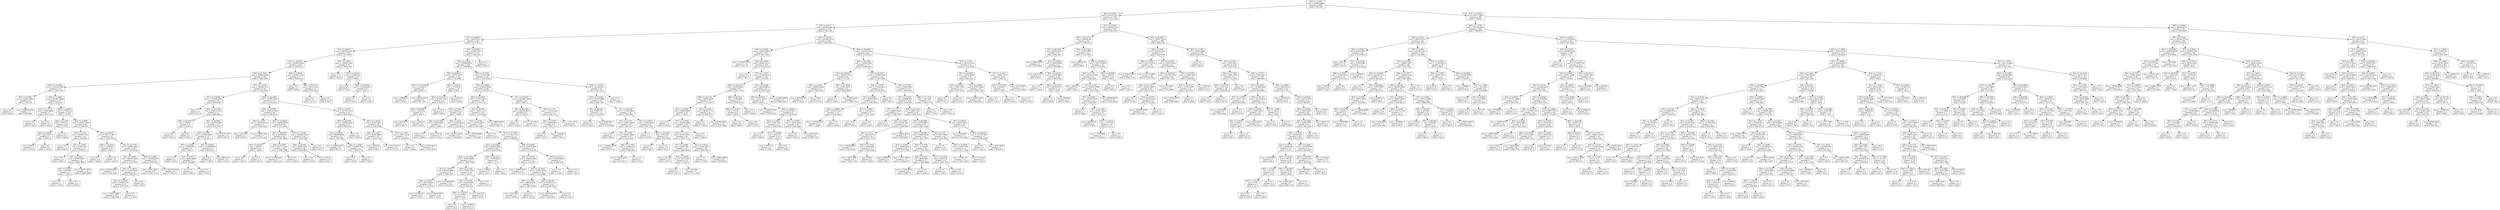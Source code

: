 digraph Tree {
node [shape=box] ;
0 [label="X[2] <= 2.5203\nmse = 332632.8869\nsamples = 2000\nvalue = 997.064"] ;
1 [label="X[0] <= 0.6457\nmse = 257470.4877\nsamples = 1195\nvalue = 1191.2226"] ;
0 -> 1 [labeldistance=2.5, labelangle=45, headlabel="True"] ;
2 [label="X[3] <= 0.412\nmse = 208884.893\nsamples = 912\nvalue = 1301.409"] ;
1 -> 2 ;
3 [label="X[1] <= 0.8859\nmse = 200578.321\nsamples = 547\nvalue = 1173.8117"] ;
2 -> 3 ;
4 [label="X[1] <= 0.8812\nmse = 199584.1205\nsamples = 302\nvalue = 1270.9272"] ;
3 -> 4 ;
5 [label="X[4] <= 38.0557\nmse = 190063.5528\nsamples = 279\nvalue = 1235.6272"] ;
4 -> 5 ;
6 [label="X[5] <= 41.7533\nmse = 189043.9846\nsamples = 262\nvalue = 1262.3092"] ;
5 -> 6 ;
7 [label="X[8] <= 27.6644\nmse = 214339.8306\nsamples = 115\nvalue = 1385.1739"] ;
6 -> 7 ;
8 [label="X[3] <= 0.2892\nmse = 124901.9844\nsamples = 8\nvalue = 782.375"] ;
7 -> 8 ;
9 [label="mse = 0.0\nsamples = 5\nvalue = 682.0"] ;
8 -> 9 ;
10 [label="mse = 288293.5556\nsamples = 3\nvalue = 949.6667"] ;
8 -> 10 ;
11 [label="X[6] <= 2.1665\nmse = 191827.9596\nsamples = 107\nvalue = 1430.243"] ;
7 -> 11 ;
12 [label="X[7] <= 1.4314\nmse = 10392.4898\nsamples = 7\nvalue = 853.7143"] ;
11 -> 12 ;
13 [label="mse = 0.0\nsamples = 3\nvalue = 736.0"] ;
12 -> 13 ;
14 [label="mse = 0.0\nsamples = 4\nvalue = 942.0"] ;
12 -> 14 ;
15 [label="X[6] <= 2.8109\nmse = 179632.78\nsamples = 100\nvalue = 1470.6"] ;
11 -> 15 ;
16 [label="X[2] <= 2.1297\nmse = 19523.11\nsamples = 20\nvalue = 1774.3"] ;
15 -> 16 ;
17 [label="X[0] <= 0.5986\nmse = 2019.4375\nsamples = 8\nvalue = 1606.75"] ;
16 -> 17 ;
18 [label="mse = 2401.0\nsamples = 2\nvalue = 1672.0"] ;
17 -> 18 ;
19 [label="mse = 0.0\nsamples = 6\nvalue = 1585.0"] ;
17 -> 19 ;
20 [label="mse = 0.0\nsamples = 12\nvalue = 1886.0"] ;
16 -> 20 ;
21 [label="X[2] <= 2.0964\nmse = 190837.1694\nsamples = 80\nvalue = 1394.675"] ;
15 -> 21 ;
22 [label="X[3] <= 0.255\nmse = 92084.7744\nsamples = 25\nvalue = 1635.84"] ;
21 -> 22 ;
23 [label="mse = 0.0\nsamples = 2\nvalue = 823.0"] ;
22 -> 23 ;
24 [label="X[2] <= 2.0447\nmse = 37643.293\nsamples = 23\nvalue = 1706.5217"] ;
22 -> 24 ;
25 [label="mse = 0.0\nsamples = 4\nvalue = 1881.0"] ;
24 -> 25 ;
26 [label="X[1] <= 0.8411\nmse = 37809.9557\nsamples = 19\nvalue = 1669.7895"] ;
24 -> 26 ;
27 [label="X[3] <= 0.2916\nmse = 2304.96\nsamples = 5\nvalue = 1796.8"] ;
26 -> 27 ;
28 [label="mse = 0.0\nsamples = 2\nvalue = 1738.0"] ;
27 -> 28 ;
29 [label="mse = 0.0\nsamples = 3\nvalue = 1836.0"] ;
27 -> 29 ;
30 [label="mse = 42671.3878\nsamples = 14\nvalue = 1624.4286"] ;
26 -> 30 ;
31 [label="X[4] <= 6.0625\nmse = 197271.3607\nsamples = 55\nvalue = 1285.0545"] ;
21 -> 31 ;
32 [label="X[8] <= 39.3513\nmse = 130680.0\nsamples = 11\nvalue = 1546.0"] ;
31 -> 32 ;
33 [label="mse = 0.0\nsamples = 5\nvalue = 1942.0"] ;
32 -> 33 ;
34 [label="mse = 0.0\nsamples = 6\nvalue = 1216.0"] ;
32 -> 34 ;
35 [label="X[4] <= 24.7579\nmse = 192640.2851\nsamples = 44\nvalue = 1219.8182"] ;
31 -> 35 ;
36 [label="X[3] <= 0.2492\nmse = 208181.4456\nsamples = 30\nvalue = 1134.4333"] ;
35 -> 36 ;
37 [label="mse = 307250.8163\nsamples = 7\nvalue = 1259.4286"] ;
36 -> 37 ;
38 [label="X[4] <= 17.6815\nmse = 171827.6295\nsamples = 23\nvalue = 1096.3913"] ;
36 -> 38 ;
39 [label="X[4] <= 12.3185\nmse = 114348.1542\nsamples = 21\nvalue = 1176.5238"] ;
38 -> 39 ;
40 [label="mse = 132411.4691\nsamples = 18\nvalue = 1188.4444"] ;
39 -> 40 ;
41 [label="mse = 0.0\nsamples = 3\nvalue = 1105.0"] ;
39 -> 41 ;
42 [label="mse = 0.0\nsamples = 2\nvalue = 255.0"] ;
38 -> 42 ;
43 [label="X[3] <= 0.2892\nmse = 110238.0255\nsamples = 14\nvalue = 1402.7857"] ;
35 -> 43 ;
44 [label="mse = 4702.2222\nsamples = 6\nvalue = 1367.3333"] ;
43 -> 44 ;
45 [label="mse = 187740.2344\nsamples = 8\nvalue = 1429.375"] ;
43 -> 45 ;
46 [label="X[7] <= 1.4276\nmse = 148206.3175\nsamples = 147\nvalue = 1166.1905"] ;
6 -> 46 ;
47 [label="X[7] <= 0.0004\nmse = 131329.2638\nsamples = 34\nvalue = 943.9706"] ;
46 -> 47 ;
48 [label="mse = 0.0\nsamples = 3\nvalue = 1511.0"] ;
47 -> 48 ;
49 [label="X[5] <= 43.1593\nmse = 109912.3455\nsamples = 31\nvalue = 889.0968"] ;
47 -> 49 ;
50 [label="X[5] <= 42.6851\nmse = 2500.0\nsamples = 4\nvalue = 1391.0"] ;
49 -> 50 ;
51 [label="mse = 0.0\nsamples = 2\nvalue = 1441.0"] ;
50 -> 51 ;
52 [label="mse = 0.0\nsamples = 2\nvalue = 1341.0"] ;
50 -> 52 ;
53 [label="X[4] <= 35.5901\nmse = 82976.9328\nsamples = 27\nvalue = 814.7407"] ;
49 -> 53 ;
54 [label="X[3] <= 0.3504\nmse = 115335.5289\nsamples = 15\nvalue = 701.9333"] ;
53 -> 54 ;
55 [label="X[7] <= 0.5498\nmse = 77968.6875\nsamples = 8\nvalue = 598.75"] ;
54 -> 55 ;
56 [label="mse = 0.0\nsamples = 2\nvalue = 155.0"] ;
55 -> 56 ;
57 [label="X[3] <= 0.2611\nmse = 16440.8889\nsamples = 6\nvalue = 746.6667"] ;
55 -> 57 ;
58 [label="mse = 0.0\nsamples = 2\nvalue = 928.0"] ;
57 -> 58 ;
59 [label="mse = 0.0\nsamples = 4\nvalue = 656.0"] ;
57 -> 59 ;
60 [label="X[7] <= 0.0064\nmse = 131966.6939\nsamples = 7\nvalue = 819.8571"] ;
54 -> 60 ;
61 [label="mse = 0.0\nsamples = 3\nvalue = 1149.0"] ;
60 -> 61 ;
62 [label="mse = 88752.0\nsamples = 4\nvalue = 573.0"] ;
60 -> 62 ;
63 [label="mse = 6738.1875\nsamples = 12\nvalue = 955.75"] ;
53 -> 63 ;
64 [label="X[8] <= 33.1465\nmse = 133955.5547\nsamples = 113\nvalue = 1233.0531"] ;
46 -> 64 ;
65 [label="X[8] <= 23.0587\nmse = 129814.7284\nsamples = 68\nvalue = 1326.3529"] ;
64 -> 65 ;
66 [label="X[6] <= 2.566\nmse = 164992.9136\nsamples = 9\nvalue = 1029.4444"] ;
65 -> 66 ;
67 [label="mse = 23716.0\nsamples = 2\nvalue = 607.0"] ;
66 -> 67 ;
68 [label="mse = 139801.2653\nsamples = 7\nvalue = 1150.1429"] ;
66 -> 68 ;
69 [label="X[4] <= 10.8005\nmse = 108949.9581\nsamples = 59\nvalue = 1371.6441"] ;
65 -> 69 ;
70 [label="X[5] <= 46.5265\nmse = 82786.641\nsamples = 31\nvalue = 1491.0645"] ;
69 -> 70 ;
71 [label="X[0] <= 0.5254\nmse = 2883.0\nsamples = 12\nvalue = 1666.0"] ;
70 -> 71 ;
72 [label="mse = 0.0\nsamples = 3\nvalue = 1759.0"] ;
71 -> 72 ;
73 [label="mse = 0.0\nsamples = 9\nvalue = 1635.0"] ;
71 -> 73 ;
74 [label="X[0] <= 0.5287\nmse = 101717.1911\nsamples = 19\nvalue = 1380.5789"] ;
70 -> 74 ;
75 [label="mse = 113683.654\nsamples = 17\nvalue = 1380.4118"] ;
74 -> 75 ;
76 [label="mse = 0.0\nsamples = 2\nvalue = 1382.0"] ;
74 -> 76 ;
77 [label="X[7] <= 1.6109\nmse = 104646.3163\nsamples = 28\nvalue = 1239.4286"] ;
69 -> 77 ;
78 [label="X[4] <= 29.984\nmse = 4692.1405\nsamples = 22\nvalue = 1405.3636"] ;
77 -> 78 ;
79 [label="mse = 0.0\nsamples = 2\nvalue = 1242.0"] ;
78 -> 79 ;
80 [label="mse = 2225.71\nsamples = 20\nvalue = 1421.7"] ;
78 -> 80 ;
81 [label="mse = 0.0\nsamples = 6\nvalue = 631.0"] ;
77 -> 81 ;
82 [label="X[3] <= 0.2471\nmse = 107181.6178\nsamples = 45\nvalue = 1092.0667"] ;
64 -> 82 ;
83 [label="X[5] <= 46.5265\nmse = 144965.2042\nsamples = 17\nvalue = 942.8235"] ;
82 -> 83 ;
84 [label="X[1] <= 0.8437\nmse = 86069.8698\nsamples = 13\nvalue = 786.7692"] ;
83 -> 84 ;
85 [label="mse = 194692.6875\nsamples = 4\nvalue = 993.75"] ;
84 -> 85 ;
86 [label="X[4] <= 4.0528\nmse = 10290.1728\nsamples = 9\nvalue = 694.7778"] ;
84 -> 86 ;
87 [label="mse = 0.0\nsamples = 2\nvalue = 505.0"] ;
86 -> 87 ;
88 [label="mse = 0.0\nsamples = 7\nvalue = 749.0"] ;
86 -> 88 ;
89 [label="mse = 0.0\nsamples = 4\nvalue = 1450.0"] ;
83 -> 89 ;
90 [label="X[7] <= 1.5524\nmse = 62507.861\nsamples = 28\nvalue = 1182.6786"] ;
82 -> 90 ;
91 [label="X[0] <= 0.5163\nmse = 42192.8994\nsamples = 13\nvalue = 1012.1538"] ;
90 -> 91 ;
92 [label="mse = 5655.04\nsamples = 5\nvalue = 846.4"] ;
91 -> 92 ;
93 [label="mse = 37125.4375\nsamples = 8\nvalue = 1115.75"] ;
91 -> 93 ;
94 [label="X[2] <= 2.1621\nmse = 33071.3156\nsamples = 15\nvalue = 1330.4667"] ;
90 -> 94 ;
95 [label="mse = 0.0\nsamples = 6\nvalue = 1488.0"] ;
94 -> 95 ;
96 [label="mse = 27544.6914\nsamples = 9\nvalue = 1225.4444"] ;
94 -> 96 ;
97 [label="X[2] <= 2.0538\nmse = 25706.7128\nsamples = 17\nvalue = 824.4118"] ;
5 -> 97 ;
98 [label="mse = 0.0\nsamples = 2\nvalue = 465.0"] ;
97 -> 98 ;
99 [label="X[8] <= 26.9174\nmse = 9614.2222\nsamples = 15\nvalue = 872.3333"] ;
97 -> 99 ;
100 [label="mse = 0.0\nsamples = 5\nvalue = 1011.0"] ;
99 -> 100 ;
101 [label="mse = 0.0\nsamples = 10\nvalue = 803.0"] ;
99 -> 101 ;
102 [label="X[7] <= 0.7083\nmse = 116599.1569\nsamples = 23\nvalue = 1699.1304"] ;
4 -> 102 ;
103 [label="mse = 0.0\nsamples = 13\nvalue = 1922.0"] ;
102 -> 103 ;
104 [label="X[4] <= 16.218\nmse = 119662.24\nsamples = 10\nvalue = 1409.4"] ;
102 -> 104 ;
105 [label="mse = 0.0\nsamples = 2\nvalue = 1756.0"] ;
104 -> 105 ;
106 [label="X[4] <= 25.8939\nmse = 112036.6875\nsamples = 8\nvalue = 1322.75"] ;
104 -> 106 ;
107 [label="mse = 0.0\nsamples = 2\nvalue = 743.0"] ;
106 -> 107 ;
108 [label="mse = 0.0\nsamples = 6\nvalue = 1516.0"] ;
106 -> 108 ;
109 [label="X[0] <= 0.6206\nmse = 175847.7651\nsamples = 245\nvalue = 1054.102"] ;
3 -> 109 ;
110 [label="X[0] <= 0.5222\nmse = 160666.6931\nsamples = 238\nvalue = 1029.9874"] ;
109 -> 110 ;
111 [label="X[8] <= 20.8657\nmse = 105730.2377\nsamples = 18\nvalue = 744.3889"] ;
110 -> 111 ;
112 [label="X[5] <= 47.2149\nmse = 118254.5\nsamples = 8\nvalue = 945.5"] ;
111 -> 112 ;
113 [label="mse = 129600.0\nsamples = 5\nvalue = 1044.0"] ;
112 -> 113 ;
114 [label="mse = 56224.2222\nsamples = 3\nvalue = 781.3333"] ;
112 -> 114 ;
115 [label="X[0] <= 0.5033\nmse = 37469.05\nsamples = 10\nvalue = 583.5"] ;
111 -> 115 ;
116 [label="X[4] <= 21.3714\nmse = 35584.7344\nsamples = 8\nvalue = 629.375"] ;
115 -> 116 ;
117 [label="X[5] <= 45.8501\nmse = 12436.25\nsamples = 6\nvalue = 536.5"] ;
116 -> 117 ;
118 [label="mse = 841.6875\nsamples = 4\nvalue = 592.75"] ;
117 -> 118 ;
119 [label="mse = 16641.0\nsamples = 2\nvalue = 424.0"] ;
117 -> 119 ;
120 [label="mse = 1521.0\nsamples = 2\nvalue = 908.0"] ;
116 -> 120 ;
121 [label="mse = 2916.0\nsamples = 2\nvalue = 400.0"] ;
115 -> 121 ;
122 [label="X[5] <= 47.5491\nmse = 157941.847\nsamples = 220\nvalue = 1053.3545"] ;
110 -> 122 ;
123 [label="X[0] <= 0.5698\nmse = 159255.6948\nsamples = 164\nvalue = 1106.7073"] ;
122 -> 123 ;
124 [label="X[5] <= 42.4036\nmse = 133121.2673\nsamples = 139\nvalue = 1154.1151"] ;
123 -> 124 ;
125 [label="X[3] <= 0.2947\nmse = 89824.15\nsamples = 20\nvalue = 1389.5"] ;
124 -> 125 ;
126 [label="X[4] <= 20.3384\nmse = 16618.8571\nsamples = 7\nvalue = 1696.0"] ;
125 -> 126 ;
127 [label="mse = 0.0\nsamples = 2\nvalue = 1898.0"] ;
126 -> 127 ;
128 [label="mse = 416.16\nsamples = 5\nvalue = 1615.2"] ;
126 -> 128 ;
129 [label="X[8] <= 26.24\nmse = 51420.4024\nsamples = 13\nvalue = 1224.4615"] ;
125 -> 129 ;
130 [label="mse = 64222.2222\nsamples = 6\nvalue = 1308.6667"] ;
129 -> 130 ;
131 [label="mse = 29160.4898\nsamples = 7\nvalue = 1152.2857"] ;
129 -> 131 ;
132 [label="X[4] <= 44.883\nmse = 129521.121\nsamples = 119\nvalue = 1114.5546"] ;
124 -> 132 ;
133 [label="X[3] <= 0.2166\nmse = 122351.0034\nsamples = 115\nvalue = 1097.6087"] ;
132 -> 133 ;
134 [label="mse = 0.0\nsamples = 2\nvalue = 1707.0"] ;
133 -> 134 ;
135 [label="X[4] <= 37.2878\nmse = 117827.4731\nsamples = 113\nvalue = 1086.823"] ;
133 -> 135 ;
136 [label="X[4] <= 25.0206\nmse = 94824.3085\nsamples = 66\nvalue = 1024.5455"] ;
135 -> 136 ;
137 [label="X[5] <= 45.7038\nmse = 83308.6998\nsamples = 61\nvalue = 1049.7049"] ;
136 -> 137 ;
138 [label="X[7] <= 1.6109\nmse = 80740.9008\nsamples = 42\nvalue = 1096.1667"] ;
137 -> 138 ;
139 [label="X[6] <= 2.5703\nmse = 59150.4949\nsamples = 28\nvalue = 1117.0714"] ;
138 -> 139 ;
140 [label="mse = 67340.25\nsamples = 6\nvalue = 1159.5"] ;
139 -> 140 ;
141 [label="mse = 56292.0682\nsamples = 22\nvalue = 1105.5"] ;
139 -> 141 ;
142 [label="mse = 121299.6582\nsamples = 14\nvalue = 1054.3571"] ;
138 -> 142 ;
143 [label="X[4] <= 23.262\nmse = 73664.7368\nsamples = 19\nvalue = 947.0"] ;
137 -> 143 ;
144 [label="X[3] <= 0.2968\nmse = 63229.6094\nsamples = 16\nvalue = 885.125"] ;
143 -> 144 ;
145 [label="X[4] <= 13.8524\nmse = 47204.0\nsamples = 6\nvalue = 743.0"] ;
144 -> 145 ;
146 [label="mse = 0.0\nsamples = 3\nvalue = 663.0"] ;
145 -> 146 ;
147 [label="mse = 81608.0\nsamples = 3\nvalue = 823.0"] ;
145 -> 147 ;
148 [label="mse = 53453.44\nsamples = 10\nvalue = 970.4"] ;
144 -> 148 ;
149 [label="mse = 0.0\nsamples = 3\nvalue = 1277.0"] ;
143 -> 149 ;
150 [label="X[5] <= 45.4417\nmse = 133376.64\nsamples = 5\nvalue = 717.6"] ;
136 -> 150 ;
151 [label="mse = 71289.0\nsamples = 2\nvalue = 321.0"] ;
150 -> 151 ;
152 [label="mse = 0.0\nsamples = 3\nvalue = 982.0"] ;
150 -> 152 ;
153 [label="X[6] <= 2.8801\nmse = 137035.2639\nsamples = 47\nvalue = 1174.2766"] ;
135 -> 153 ;
154 [label="X[3] <= 0.3202\nmse = 138284.3994\nsamples = 40\nvalue = 1222.475"] ;
153 -> 154 ;
155 [label="mse = 44469.1875\nsamples = 4\nvalue = 1313.25"] ;
154 -> 155 ;
156 [label="X[5] <= 45.4023\nmse = 147691.0154\nsamples = 36\nvalue = 1212.3889"] ;
154 -> 156 ;
157 [label="X[6] <= 2.5166\nmse = 24824.5306\nsamples = 7\nvalue = 1267.4286"] ;
156 -> 157 ;
158 [label="mse = 33033.84\nsamples = 5\nvalue = 1289.6"] ;
157 -> 158 ;
159 [label="mse = 0.0\nsamples = 2\nvalue = 1212.0"] ;
157 -> 159 ;
160 [label="X[4] <= 40.257\nmse = 176440.7134\nsamples = 29\nvalue = 1199.1034"] ;
156 -> 160 ;
161 [label="mse = 222456.4726\nsamples = 23\nvalue = 1200.6957"] ;
160 -> 161 ;
162 [label="mse = 0.0\nsamples = 6\nvalue = 1193.0"] ;
160 -> 162 ;
163 [label="X[3] <= 0.3272\nmse = 40766.6939\nsamples = 7\nvalue = 898.8571"] ;
153 -> 163 ;
164 [label="mse = 0.0\nsamples = 3\nvalue = 1132.0"] ;
163 -> 164 ;
165 [label="mse = 0.0\nsamples = 4\nvalue = 724.0"] ;
163 -> 165 ;
166 [label="mse = 90046.6875\nsamples = 4\nvalue = 1601.75"] ;
132 -> 166 ;
167 [label="X[1] <= 0.9349\nmse = 222588.7456\nsamples = 25\nvalue = 843.12"] ;
123 -> 167 ;
168 [label="X[5] <= 46.6794\nmse = 106552.6875\nsamples = 8\nvalue = 1329.75"] ;
167 -> 168 ;
169 [label="mse = 0.0\nsamples = 5\nvalue = 1443.0"] ;
168 -> 169 ;
170 [label="mse = 227138.0\nsamples = 3\nvalue = 1141.0"] ;
168 -> 170 ;
171 [label="X[7] <= 1.257\nmse = 113312.4567\nsamples = 17\nvalue = 614.1176"] ;
167 -> 171 ;
172 [label="X[0] <= 0.5977\nmse = 94840.9877\nsamples = 9\nvalue = 393.1111"] ;
171 -> 172 ;
173 [label="mse = 0.0\nsamples = 4\nvalue = 457.0"] ;
172 -> 173 ;
174 [label="mse = 164836.0\nsamples = 5\nvalue = 342.0"] ;
172 -> 174 ;
175 [label="mse = 17325.4375\nsamples = 8\nvalue = 862.75"] ;
171 -> 175 ;
176 [label="X[6] <= 2.6753\nmse = 121344.6671\nsamples = 56\nvalue = 897.1071"] ;
122 -> 176 ;
177 [label="X[4] <= 13.8524\nmse = 107510.8904\nsamples = 51\nvalue = 849.1765"] ;
176 -> 177 ;
178 [label="X[5] <= 48.5417\nmse = 9087.787\nsamples = 13\nvalue = 1103.4615"] ;
177 -> 178 ;
179 [label="mse = 0.0\nsamples = 2\nvalue = 1023.0"] ;
178 -> 179 ;
180 [label="mse = 9348.9917\nsamples = 11\nvalue = 1118.0909"] ;
178 -> 180 ;
181 [label="X[1] <= 0.9538\nmse = 111493.4661\nsamples = 38\nvalue = 762.1842"] ;
177 -> 181 ;
182 [label="X[3] <= 0.2141\nmse = 120647.4669\nsamples = 23\nvalue = 655.5217"] ;
181 -> 182 ;
183 [label="mse = 0.0\nsamples = 2\nvalue = 985.0"] ;
182 -> 183 ;
184 [label="X[6] <= 2.1965\nmse = 120814.4082\nsamples = 21\nvalue = 624.1429"] ;
182 -> 184 ;
185 [label="mse = 294861.3878\nsamples = 7\nvalue = 679.5714"] ;
184 -> 185 ;
186 [label="X[8] <= 21.7927\nmse = 31486.6735\nsamples = 14\nvalue = 596.4286"] ;
184 -> 186 ;
187 [label="mse = 50626.4082\nsamples = 7\nvalue = 517.8571"] ;
186 -> 187 ;
188 [label="mse = 0.0\nsamples = 7\nvalue = 675.0"] ;
186 -> 188 ;
189 [label="X[1] <= 0.9872\nmse = 53264.4622\nsamples = 15\nvalue = 925.7333"] ;
181 -> 189 ;
190 [label="mse = 0.0\nsamples = 2\nvalue = 1514.0"] ;
189 -> 190 ;
191 [label="X[8] <= 24.7305\nmse = 28.6391\nsamples = 13\nvalue = 835.2308"] ;
189 -> 191 ;
192 [label="mse = 0.0\nsamples = 5\nvalue = 842.0"] ;
191 -> 192 ;
193 [label="mse = 0.0\nsamples = 8\nvalue = 831.0"] ;
191 -> 193 ;
194 [label="mse = 0.0\nsamples = 5\nvalue = 1386.0"] ;
176 -> 194 ;
195 [label="mse = 0.0\nsamples = 7\nvalue = 1874.0"] ;
109 -> 195 ;
196 [label="X[0] <= 0.5254\nmse = 160368.5454\nsamples = 365\nvalue = 1492.6301"] ;
2 -> 196 ;
197 [label="X[4] <= 4.0528\nmse = 104679.8844\nsamples = 134\nvalue = 1697.3507"] ;
196 -> 197 ;
198 [label="mse = 275665.1875\nsamples = 12\nvalue = 1237.75"] ;
197 -> 198 ;
199 [label="X[0] <= 0.5008\nmse = 65041.0172\nsamples = 122\nvalue = 1742.5574"] ;
197 -> 199 ;
200 [label="mse = 0.0\nsamples = 2\nvalue = 1017.0"] ;
199 -> 200 ;
201 [label="X[7] <= 1.5257\nmse = 57204.9108\nsamples = 120\nvalue = 1754.65"] ;
199 -> 201 ;
202 [label="X[8] <= 36.4709\nmse = 38129.9059\nsamples = 87\nvalue = 1801.7126"] ;
201 -> 202 ;
203 [label="X[8] <= 23.3101\nmse = 39809.3238\nsamples = 74\nvalue = 1775.2027"] ;
202 -> 203 ;
204 [label="X[1] <= 0.8381\nmse = 25896.4808\nsamples = 52\nvalue = 1832.5"] ;
203 -> 204 ;
205 [label="mse = 0.0\nsamples = 2\nvalue = 1433.0"] ;
204 -> 205 ;
206 [label="X[7] <= 0.9704\nmse = 20292.9696\nsamples = 50\nvalue = 1848.48"] ;
204 -> 206 ;
207 [label="X[2] <= 2.1133\nmse = 21300.3032\nsamples = 45\nvalue = 1837.3111"] ;
206 -> 207 ;
208 [label="X[7] <= 0.4969\nmse = 5480.7541\nsamples = 22\nvalue = 1805.8636"] ;
207 -> 208 ;
209 [label="mse = 1211.04\nsamples = 10\nvalue = 1877.4"] ;
208 -> 209 ;
210 [label="X[2] <= 2.0293\nmse = 1220.5208\nsamples = 12\nvalue = 1746.25"] ;
208 -> 210 ;
211 [label="mse = 0.0\nsamples = 5\nvalue = 1787.0"] ;
210 -> 211 ;
212 [label="mse = 58.9796\nsamples = 7\nvalue = 1717.1429"] ;
210 -> 212 ;
213 [label="X[1] <= 0.9216\nmse = 34581.2817\nsamples = 23\nvalue = 1867.3913"] ;
207 -> 213 ;
214 [label="mse = 0.0\nsamples = 2\nvalue = 1749.0"] ;
213 -> 214 ;
215 [label="mse = 36412.6984\nsamples = 21\nvalue = 1878.6667"] ;
213 -> 215 ;
216 [label="mse = 0.0\nsamples = 5\nvalue = 1949.0"] ;
206 -> 216 ;
217 [label="X[2] <= 2.054\nmse = 46593.1756\nsamples = 22\nvalue = 1639.7727"] ;
203 -> 217 ;
218 [label="mse = 0.0\nsamples = 9\nvalue = 1740.0"] ;
217 -> 218 ;
219 [label="mse = 67080.6982\nsamples = 13\nvalue = 1570.3846"] ;
217 -> 219 ;
220 [label="X[8] <= 40.2122\nmse = 1798.0828\nsamples = 13\nvalue = 1952.6154"] ;
202 -> 220 ;
221 [label="X[6] <= 2.8164\nmse = 110.25\nsamples = 8\nvalue = 1985.5"] ;
220 -> 221 ;
222 [label="mse = 0.0\nsamples = 4\nvalue = 1996.0"] ;
221 -> 222 ;
223 [label="mse = 0.0\nsamples = 4\nvalue = 1975.0"] ;
221 -> 223 ;
224 [label="mse = 0.0\nsamples = 5\nvalue = 1900.0"] ;
220 -> 224 ;
225 [label="X[1] <= 0.9328\nmse = 86259.8806\nsamples = 33\nvalue = 1630.5758"] ;
201 -> 225 ;
226 [label="X[5] <= 40.9819\nmse = 51321.3333\nsamples = 30\nvalue = 1684.0"] ;
225 -> 226 ;
227 [label="mse = 203947.5556\nsamples = 3\nvalue = 1356.3333"] ;
226 -> 227 ;
228 [label="X[6] <= 2.6048\nmse = 21107.8711\nsamples = 27\nvalue = 1720.4074"] ;
226 -> 228 ;
229 [label="X[2] <= 2.0022\nmse = 7002.7101\nsamples = 13\nvalue = 1834.5385"] ;
228 -> 229 ;
230 [label="mse = 0.0\nsamples = 3\nvalue = 1909.0"] ;
229 -> 230 ;
231 [label="X[1] <= 0.9268\nmse = 6941.16\nsamples = 10\nvalue = 1812.2"] ;
229 -> 231 ;
232 [label="mse = 5676.75\nsamples = 4\nvalue = 1728.5"] ;
231 -> 232 ;
233 [label="mse = 0.0\nsamples = 6\nvalue = 1868.0"] ;
231 -> 233 ;
234 [label="X[1] <= 0.8367\nmse = 10878.5306\nsamples = 14\nvalue = 1614.4286"] ;
228 -> 234 ;
235 [label="mse = 0.0\nsamples = 5\nvalue = 1522.0"] ;
234 -> 235 ;
236 [label="mse = 9539.284\nsamples = 9\nvalue = 1665.7778"] ;
234 -> 236 ;
237 [label="mse = 121688.8889\nsamples = 3\nvalue = 1096.3333"] ;
225 -> 237 ;
238 [label="X[4] <= 42.8882\nmse = 154258.1444\nsamples = 231\nvalue = 1373.8745"] ;
196 -> 238 ;
239 [label="X[5] <= 42.3966\nmse = 116495.5265\nsamples = 174\nvalue = 1449.3161"] ;
238 -> 239 ;
240 [label="X[1] <= 0.9328\nmse = 106222.7275\nsamples = 20\nvalue = 1771.85"] ;
239 -> 240 ;
241 [label="X[6] <= 2.4993\nmse = 166492.8889\nsamples = 9\nvalue = 1583.3333"] ;
240 -> 241 ;
242 [label="mse = 245619.36\nsamples = 5\nvalue = 1429.2"] ;
241 -> 242 ;
243 [label="mse = 768.0\nsamples = 4\nvalue = 1776.0"] ;
241 -> 243 ;
244 [label="X[5] <= 41.5563\nmse = 4043.5372\nsamples = 11\nvalue = 1926.0909"] ;
240 -> 244 ;
245 [label="mse = 0.0\nsamples = 4\nvalue = 1962.0"] ;
244 -> 245 ;
246 [label="mse = 5196.2449\nsamples = 7\nvalue = 1905.5714"] ;
244 -> 246 ;
247 [label="X[5] <= 42.5871\nmse = 102564.9462\nsamples = 154\nvalue = 1407.4286"] ;
239 -> 247 ;
248 [label="X[6] <= 2.8707\nmse = 170240.5871\nsamples = 27\nvalue = 1142.0741"] ;
247 -> 248 ;
249 [label="X[1] <= 0.8662\nmse = 89238.4979\nsamples = 22\nvalue = 1290.9545"] ;
248 -> 249 ;
250 [label="X[3] <= 0.4664\nmse = 97402.5325\nsamples = 13\nvalue = 1431.9231"] ;
249 -> 250 ;
251 [label="mse = 115056.5455\nsamples = 11\nvalue = 1429.0"] ;
250 -> 251 ;
252 [label="mse = 0.0\nsamples = 2\nvalue = 1448.0"] ;
250 -> 252 ;
253 [label="X[7] <= 1.9683\nmse = 7280.2222\nsamples = 9\nvalue = 1087.3333"] ;
249 -> 253 ;
254 [label="mse = 0.0\nsamples = 6\nvalue = 1027.0"] ;
253 -> 254 ;
255 [label="mse = 0.0\nsamples = 3\nvalue = 1208.0"] ;
253 -> 255 ;
256 [label="mse = 0.0\nsamples = 5\nvalue = 487.0"] ;
248 -> 256 ;
257 [label="X[7] <= 2.7301\nmse = 70024.9831\nsamples = 127\nvalue = 1463.8425"] ;
247 -> 257 ;
258 [label="X[1] <= 0.8224\nmse = 64680.876\nsamples = 118\nvalue = 1436.4661"] ;
257 -> 258 ;
259 [label="X[7] <= 1.474\nmse = 66863.4964\nsamples = 31\nvalue = 1540.7097"] ;
258 -> 259 ;
260 [label="mse = 0.0\nsamples = 4\nvalue = 1905.0"] ;
259 -> 260 ;
261 [label="X[2] <= 2.1297\nmse = 54196.192\nsamples = 27\nvalue = 1486.7407"] ;
259 -> 261 ;
262 [label="X[6] <= 2.817\nmse = 46233.6173\nsamples = 18\nvalue = 1421.7778"] ;
261 -> 262 ;
263 [label="mse = 93229.9592\nsamples = 7\nvalue = 1453.4286"] ;
262 -> 263 ;
264 [label="X[4] <= 37.7972\nmse = 15283.686\nsamples = 11\nvalue = 1401.6364"] ;
262 -> 264 ;
265 [label="mse = 18537.284\nsamples = 9\nvalue = 1403.7778"] ;
264 -> 265 ;
266 [label="mse = 529.0\nsamples = 2\nvalue = 1392.0"] ;
264 -> 266 ;
267 [label="mse = 44800.2222\nsamples = 9\nvalue = 1616.6667"] ;
261 -> 267 ;
268 [label="X[8] <= 23.3101\nmse = 58651.4137\nsamples = 87\nvalue = 1399.3218"] ;
258 -> 268 ;
269 [label="X[5] <= 46.2882\nmse = 47378.6933\nsamples = 67\nvalue = 1467.4328"] ;
268 -> 269 ;
270 [label="X[4] <= 29.984\nmse = 51669.9329\nsamples = 43\nvalue = 1421.7907"] ;
269 -> 270 ;
271 [label="X[7] <= 0.389\nmse = 70694.0332\nsamples = 19\nvalue = 1277.5789"] ;
270 -> 271 ;
272 [label="mse = 99856.0\nsamples = 2\nvalue = 665.0"] ;
271 -> 272 ;
273 [label="mse = 17921.9931\nsamples = 17\nvalue = 1349.6471"] ;
271 -> 273 ;
274 [label="X[0] <= 0.5754\nmse = 7110.6233\nsamples = 24\nvalue = 1535.9583"] ;
270 -> 274 ;
275 [label="X[0] <= 0.5531\nmse = 6996.8521\nsamples = 13\nvalue = 1485.3846"] ;
274 -> 275 ;
276 [label="mse = 11340.4375\nsamples = 8\nvalue = 1488.75"] ;
275 -> 276 ;
277 [label="mse = 0.0\nsamples = 5\nvalue = 1480.0"] ;
275 -> 277 ;
278 [label="X[7] <= 0.2953\nmse = 650.0165\nsamples = 11\nvalue = 1595.7273"] ;
274 -> 278 ;
279 [label="mse = 0.0\nsamples = 4\nvalue = 1562.0"] ;
278 -> 279 ;
280 [label="mse = 0.0\nsamples = 7\nvalue = 1615.0"] ;
278 -> 280 ;
281 [label="X[2] <= 2.03\nmse = 29270.5816\nsamples = 24\nvalue = 1549.2083"] ;
269 -> 281 ;
282 [label="mse = 0.0\nsamples = 11\nvalue = 1710.0"] ;
281 -> 282 ;
283 [label="X[4] <= 25.8959\nmse = 13650.7456\nsamples = 13\nvalue = 1413.1538"] ;
281 -> 283 ;
284 [label="mse = 11891.157\nsamples = 11\nvalue = 1431.5455"] ;
283 -> 284 ;
285 [label="mse = 11236.0\nsamples = 2\nvalue = 1312.0"] ;
283 -> 285 ;
286 [label="X[7] <= 0.8634\nmse = 28811.6275\nsamples = 20\nvalue = 1171.15"] ;
268 -> 286 ;
287 [label="mse = 926.8163\nsamples = 7\nvalue = 1310.4286"] ;
286 -> 287 ;
288 [label="X[1] <= 0.8242\nmse = 27756.7456\nsamples = 13\nvalue = 1096.1538"] ;
286 -> 288 ;
289 [label="mse = 0.0\nsamples = 6\nvalue = 1261.0"] ;
288 -> 289 ;
290 [label="mse = 8291.2653\nsamples = 7\nvalue = 954.8571"] ;
288 -> 290 ;
291 [label="X[8] <= 21.1572\nmse = 1431.284\nsamples = 9\nvalue = 1822.7778"] ;
257 -> 291 ;
292 [label="mse = 0.0\nsamples = 2\nvalue = 1752.0"] ;
291 -> 292 ;
293 [label="mse = 0.0\nsamples = 7\nvalue = 1843.0"] ;
291 -> 293 ;
294 [label="X[7] <= 1.5751\nmse = 199123.6122\nsamples = 57\nvalue = 1143.5789"] ;
238 -> 294 ;
295 [label="X[5] <= 42.6047\nmse = 74190.5595\nsamples = 37\nvalue = 884.6216"] ;
294 -> 295 ;
296 [label="X[0] <= 0.5547\nmse = 1985.7398\nsamples = 14\nvalue = 647.2143"] ;
295 -> 296 ;
297 [label="mse = 0.0\nsamples = 5\nvalue = 707.0"] ;
296 -> 297 ;
298 [label="mse = 0.0\nsamples = 9\nvalue = 614.0"] ;
296 -> 298 ;
299 [label="X[1] <= 0.8836\nmse = 62951.0699\nsamples = 23\nvalue = 1029.1304"] ;
295 -> 299 ;
300 [label="mse = 83443.1523\nsamples = 16\nvalue = 982.8125"] ;
299 -> 300 ;
301 [label="mse = 0.0\nsamples = 7\nvalue = 1135.0"] ;
299 -> 301 ;
302 [label="X[7] <= 2.1041\nmse = 76681.7275\nsamples = 20\nvalue = 1622.65"] ;
294 -> 302 ;
303 [label="X[4] <= 47.4724\nmse = 80000.0\nsamples = 9\nvalue = 1756.0"] ;
302 -> 303 ;
304 [label="mse = 0.0\nsamples = 6\nvalue = 1956.0"] ;
303 -> 304 ;
305 [label="mse = 0.0\nsamples = 3\nvalue = 1356.0"] ;
303 -> 305 ;
306 [label="mse = 47513.8843\nsamples = 11\nvalue = 1513.5455"] ;
302 -> 306 ;
307 [label="X[7] <= 0.9587\nmse = 248829.5297\nsamples = 283\nvalue = 836.1343"] ;
1 -> 307 ;
308 [label="X[4] <= 27.8173\nmse = 190594.48\nsamples = 84\nvalue = 1186.3214"] ;
307 -> 308 ;
309 [label="X[5] <= 44.1034\nmse = 88788.4722\nsamples = 24\nvalue = 856.1667"] ;
308 -> 309 ;
310 [label="mse = 29443.5556\nsamples = 3\nvalue = 333.6667"] ;
309 -> 310 ;
311 [label="X[2] <= 2.0904\nmse = 52693.8685\nsamples = 21\nvalue = 930.8095"] ;
309 -> 311 ;
312 [label="mse = 81510.25\nsamples = 2\nvalue = 605.5"] ;
311 -> 312 ;
313 [label="X[0] <= 0.8325\nmse = 37348.3657\nsamples = 19\nvalue = 965.0526"] ;
311 -> 313 ;
314 [label="mse = 0.0\nsamples = 5\nvalue = 1108.0"] ;
313 -> 314 ;
315 [label="X[4] <= 23.7578\nmse = 40782.8571\nsamples = 14\nvalue = 914.0"] ;
313 -> 315 ;
316 [label="mse = 0.0\nsamples = 2\nvalue = 998.0"] ;
315 -> 316 ;
317 [label="mse = 46208.0\nsamples = 12\nvalue = 900.0"] ;
315 -> 317 ;
318 [label="X[5] <= 42.1566\nmse = 170275.6697\nsamples = 60\nvalue = 1318.3833"] ;
308 -> 318 ;
319 [label="mse = 108636.16\nsamples = 5\nvalue = 685.2"] ;
318 -> 319 ;
320 [label="X[8] <= 26.8928\nmse = 136118.4879\nsamples = 55\nvalue = 1375.9455"] ;
318 -> 320 ;
321 [label="X[0] <= 0.776\nmse = 152383.7799\nsamples = 41\nvalue = 1289.0244"] ;
320 -> 321 ;
322 [label="mse = 44402.0\nsamples = 3\nvalue = 503.0"] ;
321 -> 322 ;
323 [label="X[7] <= 0.497\nmse = 108281.4938\nsamples = 38\nvalue = 1351.0789"] ;
321 -> 323 ;
324 [label="X[7] <= 0.0203\nmse = 107062.9338\nsamples = 23\nvalue = 1226.6087"] ;
323 -> 324 ;
325 [label="mse = 0.0\nsamples = 7\nvalue = 1566.0"] ;
324 -> 325 ;
326 [label="X[7] <= 0.1546\nmse = 81461.4844\nsamples = 16\nvalue = 1078.125"] ;
324 -> 326 ;
327 [label="mse = 208392.25\nsamples = 6\nvalue = 1016.5"] ;
326 -> 327 ;
328 [label="X[7] <= 0.4312\nmse = 1657.29\nsamples = 10\nvalue = 1115.1"] ;
326 -> 328 ;
329 [label="mse = 1736.6939\nsamples = 7\nvalue = 1128.8571"] ;
328 -> 329 ;
330 [label="mse = 0.0\nsamples = 3\nvalue = 1083.0"] ;
328 -> 330 ;
331 [label="mse = 49968.8622\nsamples = 15\nvalue = 1541.9333"] ;
323 -> 331 ;
332 [label="X[5] <= 45.8803\nmse = 1560.25\nsamples = 14\nvalue = 1630.5"] ;
320 -> 332 ;
333 [label="mse = 0.0\nsamples = 7\nvalue = 1670.0"] ;
332 -> 333 ;
334 [label="mse = 0.0\nsamples = 7\nvalue = 1591.0"] ;
332 -> 334 ;
335 [label="X[5] <= 45.5887\nmse = 199797.2314\nsamples = 199\nvalue = 688.3166"] ;
307 -> 335 ;
336 [label="X[6] <= 2.404\nmse = 323201.9831\nsamples = 67\nvalue = 962.0448"] ;
335 -> 336 ;
337 [label="X[8] <= 33.562\nmse = 331313.5136\nsamples = 25\nvalue = 1225.92"] ;
336 -> 337 ;
338 [label="mse = 19051.9506\nsamples = 9\nvalue = 1032.7778"] ;
337 -> 338 ;
339 [label="mse = 474173.9961\nsamples = 16\nvalue = 1334.5625"] ;
337 -> 339 ;
340 [label="X[1] <= 0.8223\nmse = 252256.6423\nsamples = 42\nvalue = 804.9762"] ;
336 -> 340 ;
341 [label="X[5] <= 43.9125\nmse = 297995.7503\nsamples = 29\nvalue = 937.7931"] ;
340 -> 341 ;
342 [label="X[8] <= 21.1193\nmse = 303425.6405\nsamples = 26\nvalue = 883.1154"] ;
341 -> 342 ;
343 [label="mse = 0.0\nsamples = 9\nvalue = 1170.0"] ;
342 -> 343 ;
344 [label="X[3] <= 0.4336\nmse = 397423.1211\nsamples = 17\nvalue = 731.2353"] ;
342 -> 344 ;
345 [label="mse = 429948.9796\nsamples = 14\nvalue = 634.8571"] ;
344 -> 345 ;
346 [label="mse = 0.0\nsamples = 3\nvalue = 1181.0"] ;
344 -> 346 ;
347 [label="mse = 470.2222\nsamples = 3\nvalue = 1411.6667"] ;
341 -> 347 ;
348 [label="X[1] <= 0.9779\nmse = 23087.5976\nsamples = 13\nvalue = 508.6923"] ;
340 -> 348 ;
349 [label="X[5] <= 44.5527\nmse = 12335.1405\nsamples = 11\nvalue = 554.3636"] ;
348 -> 349 ;
350 [label="mse = 18759.6735\nsamples = 7\nvalue = 569.4286"] ;
349 -> 350 ;
351 [label="mse = 0.0\nsamples = 4\nvalue = 528.0"] ;
349 -> 351 ;
352 [label="mse = 7656.25\nsamples = 2\nvalue = 257.5"] ;
348 -> 352 ;
353 [label="X[2] <= 2.1287\nmse = 79825.0686\nsamples = 132\nvalue = 549.3788"] ;
335 -> 353 ;
354 [label="mse = 0.0\nsamples = 8\nvalue = 892.0"] ;
353 -> 354 ;
355 [label="X[1] <= 0.851\nmse = 76912.9571\nsamples = 124\nvalue = 527.2742"] ;
353 -> 355 ;
356 [label="X[4] <= 37.7681\nmse = 33821.2252\nsamples = 22\nvalue = 714.0455"] ;
355 -> 356 ;
357 [label="X[4] <= 34.3704\nmse = 3127.313\nsamples = 19\nvalue = 643.9474"] ;
356 -> 357 ;
358 [label="mse = 0.0\nsamples = 9\nvalue = 585.0"] ;
357 -> 358 ;
359 [label="mse = 0.0\nsamples = 10\nvalue = 697.0"] ;
357 -> 359 ;
360 [label="mse = 0.0\nsamples = 3\nvalue = 1158.0"] ;
356 -> 360 ;
361 [label="X[0] <= 0.7671\nmse = 77060.5587\nsamples = 102\nvalue = 486.9902"] ;
355 -> 361 ;
362 [label="X[3] <= 0.3227\nmse = 91368.3956\nsamples = 30\nvalue = 653.0667"] ;
361 -> 362 ;
363 [label="X[7] <= 1.6736\nmse = 13317.7515\nsamples = 13\nvalue = 919.6923"] ;
362 -> 363 ;
364 [label="mse = 13158.0247\nsamples = 9\nvalue = 876.4444"] ;
363 -> 364 ;
365 [label="mse = 0.0\nsamples = 4\nvalue = 1017.0"] ;
363 -> 365 ;
366 [label="X[5] <= 48.237\nmse = 55120.6159\nsamples = 17\nvalue = 449.1765"] ;
362 -> 366 ;
367 [label="X[6] <= 2.8922\nmse = 12961.9053\nsamples = 13\nvalue = 332.3077"] ;
366 -> 367 ;
368 [label="X[6] <= 2.4518\nmse = 5048.4\nsamples = 10\nvalue = 383.0"] ;
367 -> 368 ;
369 [label="mse = 0.0\nsamples = 4\nvalue = 296.0"] ;
368 -> 369 ;
370 [label="mse = 4.0\nsamples = 6\nvalue = 441.0"] ;
368 -> 370 ;
371 [label="mse = 2222.2222\nsamples = 3\nvalue = 163.3333"] ;
367 -> 371 ;
372 [label="X[7] <= 1.4802\nmse = 3481.0\nsamples = 4\nvalue = 829.0"] ;
366 -> 372 ;
373 [label="mse = 0.0\nsamples = 2\nvalue = 770.0"] ;
372 -> 373 ;
374 [label="mse = 0.0\nsamples = 2\nvalue = 888.0"] ;
372 -> 374 ;
375 [label="X[6] <= 2.0996\nmse = 54818.276\nsamples = 72\nvalue = 417.7917"] ;
361 -> 375 ;
376 [label="mse = 120974.44\nsamples = 10\nvalue = 593.4"] ;
375 -> 376 ;
377 [label="X[2] <= 2.2319\nmse = 38371.7651\nsamples = 62\nvalue = 389.4677"] ;
375 -> 377 ;
378 [label="X[0] <= 0.8468\nmse = 36223.2697\nsamples = 60\nvalue = 399.8833"] ;
377 -> 378 ;
379 [label="X[8] <= 35.1664\nmse = 30580.6757\nsamples = 56\nvalue = 383.5536"] ;
378 -> 379 ;
380 [label="X[3] <= 0.4718\nmse = 32930.0421\nsamples = 46\nvalue = 355.8478"] ;
379 -> 380 ;
381 [label="X[1] <= 0.8775\nmse = 44696.96\nsamples = 25\nvalue = 314.0"] ;
380 -> 381 ;
382 [label="mse = 216039.04\nsamples = 5\nvalue = 382.4"] ;
381 -> 382 ;
383 [label="X[0] <= 0.8122\nmse = 399.39\nsamples = 20\nvalue = 296.9"] ;
381 -> 383 ;
384 [label="X[6] <= 2.5166\nmse = 41.44\nsamples = 10\nvalue = 313.6"] ;
383 -> 384 ;
385 [label="X[7] <= 1.4276\nmse = 0.96\nsamples = 5\nvalue = 307.2"] ;
384 -> 385 ;
386 [label="mse = 0.0\nsamples = 2\nvalue = 306.0"] ;
385 -> 386 ;
387 [label="mse = 0.0\nsamples = 3\nvalue = 308.0"] ;
385 -> 387 ;
388 [label="mse = 0.0\nsamples = 5\nvalue = 320.0"] ;
384 -> 388 ;
389 [label="X[8] <= 26.1091\nmse = 199.56\nsamples = 10\nvalue = 280.2"] ;
383 -> 389 ;
390 [label="mse = 284.2041\nsamples = 7\nvalue = 280.7143"] ;
389 -> 390 ;
391 [label="mse = 0.0\nsamples = 3\nvalue = 279.0"] ;
389 -> 391 ;
392 [label="X[0] <= 0.808\nmse = 14355.0794\nsamples = 21\nvalue = 405.6667"] ;
380 -> 392 ;
393 [label="X[5] <= 48.6505\nmse = 24328.5124\nsamples = 11\nvalue = 436.8182"] ;
392 -> 393 ;
394 [label="mse = 40500.0\nsamples = 6\nvalue = 480.0"] ;
393 -> 394 ;
395 [label="mse = 0.0\nsamples = 5\nvalue = 385.0"] ;
393 -> 395 ;
396 [label="mse = 1142.64\nsamples = 10\nvalue = 371.4"] ;
392 -> 396 ;
397 [label="mse = 0.0\nsamples = 10\nvalue = 511.0"] ;
379 -> 397 ;
398 [label="mse = 59220.75\nsamples = 4\nvalue = 628.5"] ;
378 -> 398 ;
399 [label="mse = 1936.0\nsamples = 2\nvalue = 77.0"] ;
377 -> 399 ;
400 [label="X[3] <= 0.3844\nmse = 305175.8927\nsamples = 805\nvalue = 708.841"] ;
0 -> 400 [labeldistance=2.5, labelangle=-45, headlabel="False"] ;
401 [label="X[7] <= 1.3758\nmse = 197459.9928\nsamples = 562\nvalue = 569.8879"] ;
400 -> 401 ;
402 [label="X[0] <= 0.522\nmse = 269125.7037\nsamples = 135\nvalue = 892.3333"] ;
401 -> 402 ;
403 [label="X[6] <= 2.5598\nmse = 68293.9023\nsamples = 32\nvalue = 1412.6875"] ;
402 -> 403 ;
404 [label="mse = 1501.76\nsamples = 15\nvalue = 1641.8"] ;
403 -> 404 ;
405 [label="X[5] <= 43.9166\nmse = 40043.308\nsamples = 17\nvalue = 1210.5294"] ;
403 -> 405 ;
406 [label="X[6] <= 3.3152\nmse = 10188.2222\nsamples = 15\nvalue = 1272.3333"] ;
405 -> 406 ;
407 [label="mse = 7832.25\nsamples = 10\nvalue = 1222.5"] ;
406 -> 407 ;
408 [label="mse = 0.0\nsamples = 5\nvalue = 1372.0"] ;
406 -> 408 ;
409 [label="mse = 20449.0\nsamples = 2\nvalue = 747.0"] ;
405 -> 409 ;
410 [label="X[0] <= 0.646\nmse = 221262.7454\nsamples = 103\nvalue = 730.6699"] ;
402 -> 410 ;
411 [label="X[7] <= 0.8149\nmse = 196487.3057\nsamples = 85\nvalue = 822.1882"] ;
410 -> 411 ;
412 [label="X[4] <= 12.8545\nmse = 245144.2773\nsamples = 16\nvalue = 564.8125"] ;
411 -> 412 ;
413 [label="mse = 0.0\nsamples = 2\nvalue = 1416.0"] ;
412 -> 413 ;
414 [label="X[8] <= 29.0681\nmse = 161875.8827\nsamples = 14\nvalue = 443.2143"] ;
412 -> 414 ;
415 [label="X[3] <= 0.3282\nmse = 69051.8678\nsamples = 11\nvalue = 318.6364"] ;
414 -> 415 ;
416 [label="X[3] <= 0.3079\nmse = 16325.5\nsamples = 8\nvalue = 236.5"] ;
415 -> 416 ;
417 [label="mse = 37284.6667\nsamples = 3\nvalue = 174.0"] ;
416 -> 417 ;
418 [label="mse = 0.0\nsamples = 5\nvalue = 274.0"] ;
416 -> 418 ;
419 [label="mse = 143690.8889\nsamples = 3\nvalue = 537.6667"] ;
415 -> 419 ;
420 [label="mse = 236672.0\nsamples = 3\nvalue = 900.0"] ;
414 -> 420 ;
421 [label="X[8] <= 41.3877\nmse = 166282.1424\nsamples = 69\nvalue = 881.8696"] ;
411 -> 421 ;
422 [label="X[8] <= 26.282\nmse = 189603.0969\nsamples = 56\nvalue = 828.2143"] ;
421 -> 422 ;
423 [label="X[2] <= 2.8424\nmse = 105907.6463\nsamples = 21\nvalue = 1043.8571"] ;
422 -> 423 ;
424 [label="mse = 0.0\nsamples = 10\nvalue = 1267.0"] ;
423 -> 424 ;
425 [label="X[6] <= 3.4361\nmse = 115770.1818\nsamples = 11\nvalue = 841.0"] ;
423 -> 425 ;
426 [label="mse = 3416.8889\nsamples = 3\nvalue = 931.6667"] ;
425 -> 426 ;
427 [label="mse = 153664.0\nsamples = 8\nvalue = 807.0"] ;
425 -> 427 ;
428 [label="X[7] <= 1.3101\nmse = 195178.5992\nsamples = 35\nvalue = 698.8286"] ;
422 -> 428 ;
429 [label="X[8] <= 30.3827\nmse = 1854.09\nsamples = 10\nvalue = 270.9"] ;
428 -> 429 ;
430 [label="mse = 1024.0\nsamples = 5\nvalue = 239.0"] ;
429 -> 430 ;
431 [label="X[5] <= 46.0451\nmse = 648.96\nsamples = 5\nvalue = 302.8"] ;
429 -> 431 ;
432 [label="mse = 0.0\nsamples = 3\nvalue = 282.0"] ;
431 -> 432 ;
433 [label="mse = 0.0\nsamples = 2\nvalue = 334.0"] ;
431 -> 433 ;
434 [label="X[6] <= 3.4225\nmse = 169959.6\nsamples = 25\nvalue = 870.0"] ;
428 -> 434 ;
435 [label="mse = 0.0\nsamples = 2\nvalue = 882.0"] ;
434 -> 435 ;
436 [label="mse = 184725.0851\nsamples = 23\nvalue = 868.9565"] ;
434 -> 436 ;
437 [label="mse = 0.0\nsamples = 13\nvalue = 1113.0"] ;
421 -> 437 ;
438 [label="X[7] <= 0.8306\nmse = 111935.5833\nsamples = 18\nvalue = 298.5"] ;
410 -> 438 ;
439 [label="X[0] <= 0.7357\nmse = 26191.1875\nsamples = 4\nvalue = 759.25"] ;
438 -> 439 ;
440 [label="mse = 56.25\nsamples = 2\nvalue = 597.5"] ;
439 -> 440 ;
441 [label="mse = 0.0\nsamples = 2\nvalue = 921.0"] ;
439 -> 441 ;
442 [label="X[8] <= 22.6804\nmse = 58449.6939\nsamples = 14\nvalue = 166.8571"] ;
438 -> 442 ;
443 [label="mse = 108889.2\nsamples = 5\nvalue = 354.0"] ;
442 -> 443 ;
444 [label="X[7] <= 1.2099\nmse = 161.4321\nsamples = 9\nvalue = 62.8889"] ;
442 -> 444 ;
445 [label="mse = 110.25\nsamples = 2\nvalue = 54.5"] ;
444 -> 445 ;
446 [label="X[1] <= 0.9822\nmse = 150.2041\nsamples = 7\nvalue = 65.2857"] ;
444 -> 446 ;
447 [label="mse = 0.0\nsamples = 2\nvalue = 63.0"] ;
446 -> 447 ;
448 [label="mse = 207.36\nsamples = 5\nvalue = 66.2"] ;
446 -> 448 ;
449 [label="X[6] <= 2.2906\nmse = 131538.2029\nsamples = 427\nvalue = 467.9438"] ;
401 -> 449 ;
450 [label="X[3] <= 0.2029\nmse = 163980.5192\nsamples = 104\nvalue = 722.5"] ;
449 -> 450 ;
451 [label="mse = 0.0\nsamples = 3\nvalue = 1485.0"] ;
450 -> 451 ;
452 [label="X[1] <= 1.133\nmse = 151068.7799\nsamples = 101\nvalue = 699.8515"] ;
450 -> 452 ;
453 [label="X[0] <= 0.7046\nmse = 143937.4408\nsamples = 92\nvalue = 735.663"] ;
452 -> 453 ;
454 [label="X[0] <= 0.5155\nmse = 135385.6429\nsamples = 85\nvalue = 767.2941"] ;
453 -> 454 ;
455 [label="X[2] <= 2.9056\nmse = 107371.8489\nsamples = 15\nvalue = 536.5333"] ;
454 -> 455 ;
456 [label="mse = 614656.0\nsamples = 2\nvalue = 943.0"] ;
455 -> 456 ;
457 [label="mse = 0.0\nsamples = 13\nvalue = 474.0"] ;
455 -> 457 ;
458 [label="X[1] <= 0.9282\nmse = 127532.591\nsamples = 70\nvalue = 816.7429"] ;
454 -> 458 ;
459 [label="X[5] <= 43.9377\nmse = 119700.1224\nsamples = 21\nvalue = 1084.8571"] ;
458 -> 459 ;
460 [label="mse = 14595.1875\nsamples = 4\nvalue = 419.75"] ;
459 -> 460 ;
461 [label="X[3] <= 0.3448\nmse = 15853.2872\nsamples = 17\nvalue = 1241.3529"] ;
459 -> 461 ;
462 [label="mse = 10088.2653\nsamples = 14\nvalue = 1201.1429"] ;
461 -> 462 ;
463 [label="mse = 0.0\nsamples = 3\nvalue = 1429.0"] ;
461 -> 463 ;
464 [label="X[1] <= 0.9693\nmse = 86877.9733\nsamples = 49\nvalue = 701.8367"] ;
458 -> 464 ;
465 [label="X[5] <= 45.267\nmse = 27522.651\nsamples = 24\nvalue = 540.625"] ;
464 -> 465 ;
466 [label="X[8] <= 23.6294\nmse = 13219.2041\nsamples = 14\nvalue = 586.7143"] ;
465 -> 466 ;
467 [label="mse = 676.0\nsamples = 5\nvalue = 457.0"] ;
466 -> 467 ;
468 [label="mse = 5646.8395\nsamples = 9\nvalue = 658.7778"] ;
466 -> 468 ;
469 [label="X[2] <= 3.3465\nmse = 40410.09\nsamples = 10\nvalue = 476.1"] ;
465 -> 469 ;
470 [label="mse = 0.0\nsamples = 3\nvalue = 271.0"] ;
469 -> 470 ;
471 [label="mse = 31974.0\nsamples = 7\nvalue = 564.0"] ;
469 -> 471 ;
472 [label="X[8] <= 30.4139\nmse = 94957.76\nsamples = 25\nvalue = 856.6"] ;
464 -> 472 ;
473 [label="X[0] <= 0.6132\nmse = 30.25\nsamples = 4\nvalue = 722.5"] ;
472 -> 473 ;
474 [label="mse = 0.0\nsamples = 2\nvalue = 728.0"] ;
473 -> 474 ;
475 [label="mse = 0.0\nsamples = 2\nvalue = 717.0"] ;
473 -> 475 ;
476 [label="X[1] <= 1.0557\nmse = 108961.4558\nsamples = 21\nvalue = 882.1429"] ;
472 -> 476 ;
477 [label="X[2] <= 3.2354\nmse = 175699.5208\nsamples = 12\nvalue = 808.25"] ;
476 -> 477 ;
478 [label="mse = 262101.2344\nsamples = 8\nvalue = 786.375"] ;
477 -> 478 ;
479 [label="X[2] <= 5.3185\nmse = 25.0\nsamples = 4\nvalue = 852.0"] ;
477 -> 479 ;
480 [label="mse = 0.0\nsamples = 2\nvalue = 847.0"] ;
479 -> 480 ;
481 [label="mse = 0.0\nsamples = 2\nvalue = 857.0"] ;
479 -> 481 ;
482 [label="mse = 2990.2222\nsamples = 9\nvalue = 980.6667"] ;
476 -> 482 ;
483 [label="X[2] <= 4.9964\nmse = 88105.102\nsamples = 7\nvalue = 351.5714"] ;
453 -> 483 ;
484 [label="X[5] <= 41.8964\nmse = 63438.24\nsamples = 5\nvalue = 482.4"] ;
483 -> 484 ;
485 [label="mse = 0.0\nsamples = 2\nvalue = 189.0"] ;
484 -> 485 ;
486 [label="mse = 10082.0\nsamples = 3\nvalue = 678.0"] ;
484 -> 486 ;
487 [label="mse = 6.25\nsamples = 2\nvalue = 24.5"] ;
483 -> 487 ;
488 [label="X[5] <= 46.2912\nmse = 76847.284\nsamples = 9\nvalue = 333.7778"] ;
452 -> 488 ;
489 [label="mse = 5058.96\nsamples = 5\nvalue = 139.2"] ;
488 -> 489 ;
490 [label="mse = 60100.0\nsamples = 4\nvalue = 577.0"] ;
488 -> 490 ;
491 [label="X[4] <= 31.2036\nmse = 93510.5198\nsamples = 323\nvalue = 385.9814"] ;
449 -> 491 ;
492 [label="X[7] <= 1.8964\nmse = 96469.2259\nsamples = 252\nvalue = 437.4841"] ;
491 -> 492 ;
493 [label="X[2] <= 7.3166\nmse = 77443.9559\nsamples = 207\nvalue = 387.1981"] ;
492 -> 493 ;
494 [label="X[2] <= 4.0427\nmse = 78783.1798\nsamples = 174\nvalue = 427.4655"] ;
493 -> 494 ;
495 [label="X[1] <= 0.9178\nmse = 69435.1927\nsamples = 67\nvalue = 317.3881"] ;
494 -> 495 ;
496 [label="X[5] <= 45.947\nmse = 29883.9722\nsamples = 12\nvalue = 559.8333"] ;
495 -> 496 ;
497 [label="X[4] <= 14.3407\nmse = 23108.4375\nsamples = 8\nvalue = 474.75"] ;
496 -> 497 ;
498 [label="mse = 0.0\nsamples = 3\nvalue = 671.0"] ;
497 -> 498 ;
499 [label="mse = 0.0\nsamples = 5\nvalue = 357.0"] ;
497 -> 499 ;
500 [label="mse = 0.0\nsamples = 4\nvalue = 730.0"] ;
496 -> 500 ;
501 [label="X[6] <= 3.7459\nmse = 62441.7772\nsamples = 55\nvalue = 264.4909"] ;
495 -> 501 ;
502 [label="X[3] <= 0.3285\nmse = 32297.1595\nsamples = 49\nvalue = 218.0612"] ;
501 -> 502 ;
503 [label="X[1] <= 1.0704\nmse = 21551.3428\nsamples = 32\nvalue = 150.9688"] ;
502 -> 503 ;
504 [label="X[6] <= 2.5212\nmse = 44331.25\nsamples = 6\nvalue = 316.5"] ;
503 -> 504 ;
505 [label="mse = 0.0\nsamples = 3\nvalue = 174.0"] ;
504 -> 505 ;
506 [label="mse = 48050.0\nsamples = 3\nvalue = 459.0"] ;
504 -> 506 ;
507 [label="X[0] <= 0.6369\nmse = 8512.0237\nsamples = 26\nvalue = 112.7692"] ;
503 -> 507 ;
508 [label="X[0] <= 0.5163\nmse = 11761.352\nsamples = 14\nvalue = 148.9286"] ;
507 -> 508 ;
509 [label="mse = 0.0\nsamples = 4\nvalue = 82.0"] ;
508 -> 509 ;
510 [label="X[6] <= 3.3863\nmse = 13957.41\nsamples = 10\nvalue = 175.7"] ;
508 -> 510 ;
511 [label="mse = 13068.0\nsamples = 7\nvalue = 221.0"] ;
510 -> 511 ;
512 [label="mse = 72.0\nsamples = 3\nvalue = 70.0"] ;
510 -> 512 ;
513 [label="X[2] <= 2.8424\nmse = 1416.0764\nsamples = 12\nvalue = 70.5833"] ;
507 -> 513 ;
514 [label="mse = 507.0\nsamples = 4\nvalue = 120.0"] ;
513 -> 514 ;
515 [label="X[4] <= 13.3121\nmse = 39.1094\nsamples = 8\nvalue = 45.875"] ;
513 -> 515 ;
516 [label="mse = 0.1875\nsamples = 4\nvalue = 39.75"] ;
515 -> 516 ;
517 [label="mse = 3.0\nsamples = 4\nvalue = 52.0"] ;
515 -> 517 ;
518 [label="X[8] <= 30.2594\nmse = 28101.7578\nsamples = 17\nvalue = 344.3529"] ;
502 -> 518 ;
519 [label="X[0] <= 0.5698\nmse = 1287.2\nsamples = 5\nvalue = 198.0"] ;
518 -> 519 ;
520 [label="mse = 0.0\nsamples = 2\nvalue = 235.0"] ;
519 -> 520 ;
521 [label="mse = 624.2222\nsamples = 3\nvalue = 173.3333"] ;
519 -> 521 ;
522 [label="X[8] <= 37.4179\nmse = 26631.2222\nsamples = 12\nvalue = 405.3333"] ;
518 -> 522 ;
523 [label="X[5] <= 46.2765\nmse = 17156.8\nsamples = 10\nvalue = 455.0"] ;
522 -> 523 ;
524 [label="mse = 0.0\nsamples = 3\nvalue = 586.0"] ;
523 -> 524 ;
525 [label="X[4] <= 11.6561\nmse = 14002.9796\nsamples = 7\nvalue = 398.8571"] ;
523 -> 525 ;
526 [label="X[6] <= 3.1779\nmse = 13225.0\nsamples = 4\nvalue = 443.0"] ;
525 -> 526 ;
527 [label="mse = 0.0\nsamples = 2\nvalue = 558.0"] ;
526 -> 527 ;
528 [label="mse = 0.0\nsamples = 2\nvalue = 328.0"] ;
526 -> 528 ;
529 [label="mse = 8978.0\nsamples = 3\nvalue = 340.0"] ;
525 -> 529 ;
530 [label="mse = 0.0\nsamples = 2\nvalue = 157.0"] ;
522 -> 530 ;
531 [label="X[8] <= 35.1943\nmse = 147243.5556\nsamples = 6\nvalue = 643.6667"] ;
501 -> 531 ;
532 [label="mse = 0.0\nsamples = 2\nvalue = 101.0"] ;
531 -> 532 ;
533 [label="mse = 0.0\nsamples = 4\nvalue = 915.0"] ;
531 -> 533 ;
534 [label="X[4] <= 5.6898\nmse = 72298.3506\nsamples = 107\nvalue = 496.3925"] ;
494 -> 534 ;
535 [label="mse = 0.0\nsamples = 4\nvalue = 962.0"] ;
534 -> 535 ;
536 [label="X[5] <= 42.7997\nmse = 66360.0588\nsamples = 103\nvalue = 478.3107"] ;
534 -> 536 ;
537 [label="X[1] <= 1.1247\nmse = 63305.423\nsamples = 34\nvalue = 580.4412"] ;
536 -> 537 ;
538 [label="mse = 8505.5273\nsamples = 16\nvalue = 504.1875"] ;
537 -> 538 ;
539 [label="X[8] <= 24.1503\nmse = 102253.6173\nsamples = 18\nvalue = 648.2222"] ;
537 -> 539 ;
540 [label="mse = 0.0\nsamples = 4\nvalue = 539.0"] ;
539 -> 540 ;
541 [label="X[6] <= 3.8263\nmse = 127086.6735\nsamples = 14\nvalue = 679.4286"] ;
539 -> 541 ;
542 [label="mse = 0.0\nsamples = 5\nvalue = 712.0"] ;
541 -> 542 ;
543 [label="mse = 196773.5556\nsamples = 9\nvalue = 661.3333"] ;
541 -> 543 ;
544 [label="X[3] <= 0.3301\nmse = 60192.8838\nsamples = 69\nvalue = 427.9855"] ;
536 -> 544 ;
545 [label="X[1] <= 1.1239\nmse = 78899.9097\nsamples = 36\nvalue = 532.4167"] ;
544 -> 545 ;
546 [label="X[1] <= 0.8734\nmse = 86309.5556\nsamples = 24\nvalue = 471.8333"] ;
545 -> 546 ;
547 [label="X[2] <= 5.1762\nmse = 103627.5363\nsamples = 17\nvalue = 531.4118"] ;
546 -> 547 ;
548 [label="X[8] <= 21.2436\nmse = 12328.2645\nsamples = 11\nvalue = 434.9091"] ;
547 -> 548 ;
549 [label="X[6] <= 2.6527\nmse = 1184.2222\nsamples = 9\nvalue = 384.6667"] ;
548 -> 549 ;
550 [label="mse = 0.0\nsamples = 6\nvalue = 409.0"] ;
549 -> 550 ;
551 [label="mse = 0.0\nsamples = 3\nvalue = 336.0"] ;
549 -> 551 ;
552 [label="mse = 0.0\nsamples = 2\nvalue = 661.0"] ;
548 -> 552 ;
553 [label="X[4] <= 9.525\nmse = 222634.8889\nsamples = 6\nvalue = 708.3333"] ;
547 -> 553 ;
554 [label="mse = 0.0\nsamples = 2\nvalue = 397.0"] ;
553 -> 554 ;
555 [label="mse = 261256.0\nsamples = 4\nvalue = 864.0"] ;
553 -> 555 ;
556 [label="X[8] <= 25.1748\nmse = 14695.8367\nsamples = 7\nvalue = 327.1429"] ;
546 -> 556 ;
557 [label="mse = 40804.0\nsamples = 2\nvalue = 240.0"] ;
556 -> 557 ;
558 [label="mse = 0.0\nsamples = 5\nvalue = 362.0"] ;
556 -> 558 ;
559 [label="X[1] <= 1.2074\nmse = 42058.5764\nsamples = 12\nvalue = 653.5833"] ;
545 -> 559 ;
560 [label="mse = 0.0\nsamples = 4\nvalue = 590.0"] ;
559 -> 560 ;
561 [label="mse = 60055.7344\nsamples = 8\nvalue = 685.375"] ;
559 -> 561 ;
562 [label="X[2] <= 5.5977\nmse = 14909.0266\nsamples = 33\nvalue = 314.0606"] ;
544 -> 562 ;
563 [label="X[0] <= 0.5284\nmse = 9601.4735\nsamples = 31\nvalue = 333.5484"] ;
562 -> 563 ;
564 [label="X[6] <= 3.404\nmse = 10498.6116\nsamples = 11\nvalue = 238.5455"] ;
563 -> 564 ;
565 [label="mse = 0.0\nsamples = 7\nvalue = 316.0"] ;
564 -> 565 ;
566 [label="mse = 0.0\nsamples = 4\nvalue = 103.0"] ;
564 -> 566 ;
567 [label="X[4] <= 17.7993\nmse = 1413.76\nsamples = 20\nvalue = 385.8"] ;
563 -> 567 ;
568 [label="mse = 0.0\nsamples = 4\nvalue = 461.0"] ;
567 -> 568 ;
569 [label="mse = 0.0\nsamples = 16\nvalue = 367.0"] ;
567 -> 569 ;
570 [label="mse = 49.0\nsamples = 2\nvalue = 12.0"] ;
562 -> 570 ;
571 [label="X[4] <= 6.2641\nmse = 16753.5611\nsamples = 33\nvalue = 174.8788"] ;
493 -> 571 ;
572 [label="mse = 15022.2222\nsamples = 3\nvalue = 514.6667"] ;
571 -> 572 ;
573 [label="X[7] <= 1.5343\nmse = 4226.5567\nsamples = 30\nvalue = 140.9"] ;
571 -> 573 ;
574 [label="X[0] <= 0.6853\nmse = 53.4722\nsamples = 18\nvalue = 188.1667"] ;
573 -> 574 ;
575 [label="mse = 0.0\nsamples = 11\nvalue = 194.0"] ;
574 -> 575 ;
576 [label="mse = 0.0\nsamples = 7\nvalue = 179.0"] ;
574 -> 576 ;
577 [label="X[5] <= 45.6691\nmse = 2108.1667\nsamples = 12\nvalue = 70.0"] ;
573 -> 577 ;
578 [label="mse = 1757.7284\nsamples = 9\nvalue = 86.2222"] ;
577 -> 578 ;
579 [label="mse = 1.5556\nsamples = 3\nvalue = 21.3333"] ;
577 -> 579 ;
580 [label="X[0] <= 0.7314\nmse = 118846.4711\nsamples = 45\nvalue = 668.8"] ;
492 -> 580 ;
581 [label="X[1] <= 1.1529\nmse = 96412.6275\nsamples = 40\nvalue = 727.85"] ;
580 -> 581 ;
582 [label="X[5] <= 40.4185\nmse = 69760.6165\nsamples = 37\nvalue = 778.2432"] ;
581 -> 582 ;
583 [label="X[5] <= 40.2163\nmse = 56920.56\nsamples = 5\nvalue = 1147.2"] ;
582 -> 583 ;
584 [label="mse = 0.0\nsamples = 2\nvalue = 855.0"] ;
583 -> 584 ;
585 [label="mse = 0.0\nsamples = 3\nvalue = 1342.0"] ;
583 -> 585 ;
586 [label="X[1] <= 0.8294\nmse = 47173.2412\nsamples = 32\nvalue = 720.5938"] ;
582 -> 586 ;
587 [label="mse = 0.0\nsamples = 2\nvalue = 1179.0"] ;
586 -> 587 ;
588 [label="X[6] <= 3.8115\nmse = 35375.0989\nsamples = 30\nvalue = 690.0333"] ;
586 -> 588 ;
589 [label="X[5] <= 48.747\nmse = 19937.0429\nsamples = 26\nvalue = 637.2692"] ;
588 -> 589 ;
590 [label="X[8] <= 37.1278\nmse = 11636.1059\nsamples = 23\nvalue = 671.2609"] ;
589 -> 590 ;
591 [label="X[3] <= 0.2742\nmse = 2562.24\nsamples = 10\nvalue = 769.4"] ;
590 -> 591 ;
592 [label="X[6] <= 3.0022\nmse = 0.96\nsamples = 5\nvalue = 720.2"] ;
591 -> 592 ;
593 [label="mse = 0.0\nsamples = 3\nvalue = 721.0"] ;
592 -> 593 ;
594 [label="mse = 0.0\nsamples = 2\nvalue = 719.0"] ;
592 -> 594 ;
595 [label="mse = 282.24\nsamples = 5\nvalue = 818.6"] ;
591 -> 595 ;
596 [label="X[1] <= 0.9412\nmse = 5508.3314\nsamples = 13\nvalue = 595.7692"] ;
590 -> 596 ;
597 [label="X[0] <= 0.5448\nmse = 2455.3594\nsamples = 8\nvalue = 636.875"] ;
596 -> 597 ;
598 [label="mse = 3094.2222\nsamples = 3\nvalue = 683.3333"] ;
597 -> 598 ;
599 [label="mse = 0.0\nsamples = 5\nvalue = 609.0"] ;
597 -> 599 ;
600 [label="mse = 3364.0\nsamples = 5\nvalue = 530.0"] ;
596 -> 600 ;
601 [label="mse = 6805.5556\nsamples = 3\nvalue = 376.6667"] ;
589 -> 601 ;
602 [label="mse = 0.0\nsamples = 4\nvalue = 1033.0"] ;
588 -> 602 ;
603 [label="mse = 7517.5556\nsamples = 3\nvalue = 106.3333"] ;
581 -> 603 ;
604 [label="X[0] <= 0.8855\nmse = 47260.24\nsamples = 5\nvalue = 196.4"] ;
580 -> 604 ;
605 [label="mse = 54450.0\nsamples = 3\nvalue = 293.0"] ;
604 -> 605 ;
606 [label="mse = 1482.25\nsamples = 2\nvalue = 51.5"] ;
604 -> 606 ;
607 [label="X[1] <= 1.2374\nmse = 40179.3608\nsamples = 71\nvalue = 203.1831"] ;
491 -> 607 ;
608 [label="X[4] <= 39.1469\nmse = 22822.884\nsamples = 45\nvalue = 124.2222"] ;
607 -> 608 ;
609 [label="X[7] <= 1.9615\nmse = 1532.3889\nsamples = 24\nvalue = 38.1667"] ;
608 -> 609 ;
610 [label="X[5] <= 46.0388\nmse = 36.4852\nsamples = 13\nvalue = 9.2308"] ;
609 -> 610 ;
611 [label="X[5] <= 41.6216\nmse = 17.9592\nsamples = 7\nvalue = 4.5714"] ;
610 -> 611 ;
612 [label="mse = 0.0\nsamples = 2\nvalue = 10.0"] ;
611 -> 612 ;
613 [label="X[2] <= 6.9743\nmse = 8.64\nsamples = 5\nvalue = 2.4"] ;
611 -> 613 ;
614 [label="mse = 0.0\nsamples = 2\nvalue = 6.0"] ;
613 -> 614 ;
615 [label="mse = 0.0\nsamples = 3\nvalue = 0.0"] ;
613 -> 615 ;
616 [label="X[0] <= 0.7822\nmse = 3.2222\nsamples = 6\nvalue = 14.6667"] ;
610 -> 616 ;
617 [label="mse = 0.75\nsamples = 4\nvalue = 13.5"] ;
616 -> 617 ;
618 [label="mse = 0.0\nsamples = 2\nvalue = 17.0"] ;
616 -> 618 ;
619 [label="X[8] <= 30.0828\nmse = 1141.3223\nsamples = 11\nvalue = 72.3636"] ;
609 -> 619 ;
620 [label="X[0] <= 0.863\nmse = 1254.7344\nsamples = 8\nvalue = 81.625"] ;
619 -> 620 ;
621 [label="X[0] <= 0.6656\nmse = 1076.8056\nsamples = 6\nvalue = 93.8333"] ;
620 -> 621 ;
622 [label="mse = 0.0\nsamples = 4\nvalue = 86.0"] ;
621 -> 622 ;
623 [label="mse = 2862.25\nsamples = 2\nvalue = 109.5"] ;
621 -> 623 ;
624 [label="mse = 0.0\nsamples = 2\nvalue = 45.0"] ;
620 -> 624 ;
625 [label="mse = 0.2222\nsamples = 3\nvalue = 47.6667"] ;
619 -> 625 ;
626 [label="X[4] <= 44.2803\nmse = 29018.8163\nsamples = 21\nvalue = 222.5714"] ;
608 -> 626 ;
627 [label="X[8] <= 26.8048\nmse = 14593.102\nsamples = 7\nvalue = 152.5714"] ;
626 -> 627 ;
628 [label="mse = 14288.64\nsamples = 5\nvalue = 193.6"] ;
627 -> 628 ;
629 [label="mse = 625.0\nsamples = 2\nvalue = 50.0"] ;
627 -> 629 ;
630 [label="X[2] <= 4.9967\nmse = 32556.6735\nsamples = 14\nvalue = 257.5714"] ;
626 -> 630 ;
631 [label="X[3] <= 0.2324\nmse = 41706.7654\nsamples = 9\nvalue = 292.1111"] ;
630 -> 631 ;
632 [label="X[2] <= 3.7358\nmse = 85344.75\nsamples = 4\nvalue = 360.5"] ;
631 -> 632 ;
633 [label="mse = 0.0\nsamples = 2\nvalue = 221.0"] ;
632 -> 633 ;
634 [label="mse = 131769.0\nsamples = 2\nvalue = 500.0"] ;
632 -> 634 ;
635 [label="X[1] <= 0.956\nmse = 61.44\nsamples = 5\nvalue = 237.4"] ;
631 -> 635 ;
636 [label="mse = 0.0\nsamples = 3\nvalue = 231.0"] ;
635 -> 636 ;
637 [label="mse = 0.0\nsamples = 2\nvalue = 247.0"] ;
635 -> 637 ;
638 [label="X[8] <= 31.6705\nmse = 10073.84\nsamples = 5\nvalue = 195.4"] ;
630 -> 638 ;
639 [label="mse = 88.8889\nsamples = 3\nvalue = 113.6667"] ;
638 -> 639 ;
640 [label="mse = 0.0\nsamples = 2\nvalue = 318.0"] ;
638 -> 640 ;
641 [label="X[4] <= 43.2516\nmse = 40751.5917\nsamples = 26\nvalue = 339.8462"] ;
607 -> 641 ;
642 [label="X[1] <= 1.2508\nmse = 31819.8034\nsamples = 23\nvalue = 380.3913"] ;
641 -> 642 ;
643 [label="X[8] <= 25.264\nmse = 20690.8858\nsamples = 17\nvalue = 456.7647"] ;
642 -> 643 ;
644 [label="mse = 0.0\nsamples = 6\nvalue = 262.0"] ;
643 -> 644 ;
645 [label="mse = 0.0\nsamples = 11\nvalue = 563.0"] ;
643 -> 645 ;
646 [label="mse = 0.0\nsamples = 6\nvalue = 164.0"] ;
642 -> 646 ;
647 [label="mse = 0.0\nsamples = 3\nvalue = 29.0"] ;
641 -> 647 ;
648 [label="X[6] <= 2.9084\nmse = 406366.6737\nsamples = 243\nvalue = 1030.2058"] ;
400 -> 648 ;
649 [label="X[0] <= 0.5333\nmse = 354043.3732\nsamples = 150\nvalue = 1312.6533"] ;
648 -> 649 ;
650 [label="X[5] <= 48.4996\nmse = 168828.4038\nsamples = 65\nvalue = 1636.8923"] ;
649 -> 650 ;
651 [label="X[7] <= 3.6254\nmse = 78172.7596\nsamples = 62\nvalue = 1704.4194"] ;
650 -> 651 ;
652 [label="X[5] <= 43.1741\nmse = 33642.2429\nsamples = 58\nvalue = 1759.7759"] ;
651 -> 652 ;
653 [label="mse = 52769.5898\nsamples = 16\nvalue = 1624.6875"] ;
652 -> 653 ;
654 [label="X[3] <= 0.4685\nmse = 16755.3243\nsamples = 42\nvalue = 1811.2381"] ;
652 -> 654 ;
655 [label="X[8] <= 20.7613\nmse = 13011.3021\nsamples = 33\nvalue = 1769.0303"] ;
654 -> 655 ;
656 [label="X[7] <= 0.9512\nmse = 28887.3136\nsamples = 13\nvalue = 1719.3846"] ;
655 -> 656 ;
657 [label="mse = 0.0\nsamples = 8\nvalue = 1730.0"] ;
656 -> 657 ;
658 [label="mse = 74638.24\nsamples = 5\nvalue = 1702.4"] ;
656 -> 658 ;
659 [label="X[8] <= 22.4006\nmse = 48.51\nsamples = 20\nvalue = 1801.3"] ;
655 -> 659 ;
660 [label="mse = 0.0\nsamples = 11\nvalue = 1795.0"] ;
659 -> 660 ;
661 [label="mse = 0.0\nsamples = 9\nvalue = 1809.0"] ;
659 -> 661 ;
662 [label="mse = 0.0\nsamples = 9\nvalue = 1966.0"] ;
654 -> 662 ;
663 [label="mse = 35154.1875\nsamples = 4\nvalue = 901.75"] ;
651 -> 663 ;
664 [label="mse = 555.5556\nsamples = 3\nvalue = 241.3333"] ;
650 -> 664 ;
665 [label="X[1] <= 0.9344\nmse = 353806.1841\nsamples = 85\nvalue = 1064.7059"] ;
649 -> 665 ;
666 [label="X[8] <= 27.8113\nmse = 80252.4267\nsamples = 15\nvalue = 390.8"] ;
665 -> 666 ;
667 [label="X[4] <= 28.0318\nmse = 54525.04\nsamples = 5\nvalue = 674.6"] ;
666 -> 667 ;
668 [label="mse = 82960.2222\nsamples = 3\nvalue = 618.3333"] ;
667 -> 668 ;
669 [label="mse = 0.0\nsamples = 2\nvalue = 759.0"] ;
667 -> 669 ;
670 [label="X[1] <= 0.8794\nmse = 32709.29\nsamples = 10\nvalue = 248.9"] ;
666 -> 670 ;
671 [label="mse = 38817.1875\nsamples = 4\nvalue = 407.25"] ;
670 -> 671 ;
672 [label="X[4] <= 37.2666\nmse = 776.5556\nsamples = 6\nvalue = 143.3333"] ;
670 -> 672 ;
673 [label="mse = 22.2222\nsamples = 3\nvalue = 115.6667"] ;
672 -> 673 ;
674 [label="mse = 0.0\nsamples = 3\nvalue = 171.0"] ;
672 -> 674 ;
675 [label="X[8] <= 41.3877\nmse = 294253.3869\nsamples = 70\nvalue = 1209.1143"] ;
665 -> 675 ;
676 [label="X[7] <= 1.6615\nmse = 284544.526\nsamples = 51\nvalue = 1056.9412"] ;
675 -> 676 ;
677 [label="X[6] <= 2.2443\nmse = 200013.4444\nsamples = 40\nvalue = 1227.175"] ;
676 -> 677 ;
678 [label="X[4] <= 15.5166\nmse = 136987.5208\nsamples = 36\nvalue = 1316.25"] ;
677 -> 678 ;
679 [label="X[1] <= 1.247\nmse = 25268.4483\nsamples = 22\nvalue = 1438.2273"] ;
678 -> 679 ;
680 [label="X[0] <= 0.592\nmse = 410.2604\nsamples = 19\nvalue = 1500.9474"] ;
679 -> 680 ;
681 [label="mse = 0.0\nsamples = 2\nvalue = 1560.0"] ;
680 -> 681 ;
682 [label="mse = 0.0\nsamples = 17\nvalue = 1494.0"] ;
680 -> 682 ;
683 [label="mse = 0.0\nsamples = 3\nvalue = 1041.0"] ;
679 -> 683 ;
684 [label="X[3] <= 0.4692\nmse = 252424.9592\nsamples = 14\nvalue = 1124.5714"] ;
678 -> 684 ;
685 [label="X[7] <= 1.2716\nmse = 35990.3306\nsamples = 11\nvalue = 1371.8182"] ;
684 -> 685 ;
686 [label="mse = 0.0\nsamples = 6\nvalue = 1545.0"] ;
685 -> 686 ;
687 [label="mse = 0.0\nsamples = 5\nvalue = 1164.0"] ;
685 -> 687 ;
688 [label="mse = 0.0\nsamples = 3\nvalue = 218.0"] ;
684 -> 688 ;
689 [label="X[8] <= 37.1232\nmse = 53154.75\nsamples = 4\nvalue = 425.5"] ;
677 -> 689 ;
690 [label="mse = 80089.0\nsamples = 2\nvalue = 540.0"] ;
689 -> 690 ;
691 [label="mse = 0.0\nsamples = 2\nvalue = 311.0"] ;
689 -> 691 ;
692 [label="X[0] <= 0.6391\nmse = 103349.3554\nsamples = 11\nvalue = 437.9091"] ;
676 -> 692 ;
693 [label="X[0] <= 0.5833\nmse = 674.16\nsamples = 5\nvalue = 113.2"] ;
692 -> 693 ;
694 [label="mse = 0.0\nsamples = 3\nvalue = 92.0"] ;
693 -> 694 ;
695 [label="mse = 0.0\nsamples = 2\nvalue = 145.0"] ;
693 -> 695 ;
696 [label="X[1] <= 1.0086\nmse = 27829.25\nsamples = 6\nvalue = 708.5"] ;
692 -> 696 ;
697 [label="mse = 38456.8889\nsamples = 3\nvalue = 621.3333"] ;
696 -> 697 ;
698 [label="mse = 2005.5556\nsamples = 3\nvalue = 795.6667"] ;
696 -> 698 ;
699 [label="X[2] <= 3.1149\nmse = 91313.2964\nsamples = 19\nvalue = 1617.5789"] ;
675 -> 699 ;
700 [label="X[6] <= 2.6527\nmse = 13557.5556\nsamples = 6\nvalue = 1183.3333"] ;
699 -> 700 ;
701 [label="mse = 0.0\nsamples = 2\nvalue = 1348.0"] ;
700 -> 701 ;
702 [label="mse = 0.0\nsamples = 4\nvalue = 1101.0"] ;
700 -> 702 ;
703 [label="mse = 0.0\nsamples = 13\nvalue = 1818.0"] ;
699 -> 703 ;
704 [label="X[6] <= 3.059\nmse = 154551.6483\nsamples = 93\nvalue = 574.6452"] ;
648 -> 704 ;
705 [label="X[7] <= 2.5814\nmse = 144663.4102\nsamples = 46\nvalue = 788.7391"] ;
704 -> 705 ;
706 [label="X[2] <= 3.255\nmse = 61070.7634\nsamples = 29\nvalue = 612.8276"] ;
705 -> 706 ;
707 [label="mse = 6321.2\nsamples = 5\nvalue = 200.0"] ;
706 -> 707 ;
708 [label="X[3] <= 0.417\nmse = 29574.3889\nsamples = 24\nvalue = 698.8333"] ;
706 -> 708 ;
709 [label="mse = 0.0\nsamples = 2\nvalue = 468.0"] ;
708 -> 709 ;
710 [label="X[2] <= 4.0037\nmse = 26978.6033\nsamples = 22\nvalue = 719.8182"] ;
708 -> 710 ;
711 [label="mse = 0.0\nsamples = 3\nvalue = 860.0"] ;
710 -> 711 ;
712 [label="X[4] <= 25.1397\nmse = 27645.6898\nsamples = 19\nvalue = 697.6842"] ;
710 -> 712 ;
713 [label="X[0] <= 0.609\nmse = 4921.41\nsamples = 10\nvalue = 731.7"] ;
712 -> 713 ;
714 [label="X[6] <= 2.989\nmse = 2486.4844\nsamples = 8\nvalue = 704.625"] ;
713 -> 714 ;
715 [label="mse = 0.0\nsamples = 5\nvalue = 666.0"] ;
714 -> 715 ;
716 [label="mse = 0.0\nsamples = 3\nvalue = 769.0"] ;
714 -> 716 ;
717 [label="mse = 0.0\nsamples = 2\nvalue = 840.0"] ;
713 -> 717 ;
718 [label="X[1] <= 0.9693\nmse = 50180.7654\nsamples = 9\nvalue = 659.8889"] ;
712 -> 718 ;
719 [label="mse = 75235.5556\nsamples = 6\nvalue = 663.3333"] ;
718 -> 719 ;
720 [label="mse = 0.0\nsamples = 3\nvalue = 653.0"] ;
718 -> 720 ;
721 [label="X[8] <= 29.9269\nmse = 144423.6747\nsamples = 17\nvalue = 1088.8235"] ;
705 -> 721 ;
722 [label="X[0] <= 0.6456\nmse = 159754.6222\nsamples = 15\nvalue = 1067.3333"] ;
721 -> 722 ;
723 [label="mse = 290384.1224\nsamples = 7\nvalue = 973.1429"] ;
722 -> 723 ;
724 [label="X[4] <= 11.4536\nmse = 30898.4375\nsamples = 8\nvalue = 1149.75"] ;
722 -> 724 ;
725 [label="mse = 5338.8889\nsamples = 3\nvalue = 1318.3333"] ;
724 -> 725 ;
726 [label="X[2] <= 2.9223\nmse = 18950.64\nsamples = 5\nvalue = 1048.6"] ;
724 -> 726 ;
727 [label="mse = 0.0\nsamples = 3\nvalue = 1161.0"] ;
726 -> 727 ;
728 [label="mse = 0.0\nsamples = 2\nvalue = 880.0"] ;
726 -> 728 ;
729 [label="mse = 0.0\nsamples = 2\nvalue = 1250.0"] ;
721 -> 729 ;
730 [label="X[1] <= 1.0866\nmse = 75462.01\nsamples = 47\nvalue = 365.1064"] ;
704 -> 730 ;
731 [label="X[6] <= 3.8944\nmse = 54351.9994\nsamples = 40\nvalue = 325.475"] ;
730 -> 731 ;
732 [label="X[4] <= 38.7678\nmse = 45395.4626\nsamples = 38\nvalue = 308.8947"] ;
731 -> 732 ;
733 [label="X[7] <= 1.4614\nmse = 52842.3822\nsamples = 30\nvalue = 339.5333"] ;
732 -> 733 ;
734 [label="X[3] <= 0.449\nmse = 40915.3328\nsamples = 26\nvalue = 310.1154"] ;
733 -> 734 ;
735 [label="mse = 69169.0\nsamples = 2\nvalue = 343.0"] ;
734 -> 735 ;
736 [label="X[7] <= 1.3129\nmse = 38463.2344\nsamples = 24\nvalue = 307.375"] ;
734 -> 736 ;
737 [label="mse = 0.0\nsamples = 6\nvalue = 249.0"] ;
736 -> 737 ;
738 [label="mse = 49769.8056\nsamples = 18\nvalue = 326.8333"] ;
736 -> 738 ;
739 [label="X[1] <= 0.9716\nmse = 88179.1875\nsamples = 4\nvalue = 530.75"] ;
733 -> 739 ;
740 [label="mse = 139502.25\nsamples = 2\nvalue = 666.5"] ;
739 -> 740 ;
741 [label="mse = 0.0\nsamples = 2\nvalue = 395.0"] ;
739 -> 741 ;
742 [label="X[4] <= 47.4902\nmse = 748.5\nsamples = 8\nvalue = 194.0"] ;
732 -> 742 ;
743 [label="X[2] <= 2.8013\nmse = 57.5556\nsamples = 6\nvalue = 209.3333"] ;
742 -> 743 ;
744 [label="mse = 5.5556\nsamples = 3\nvalue = 213.6667"] ;
743 -> 744 ;
745 [label="mse = 72.0\nsamples = 3\nvalue = 205.0"] ;
743 -> 745 ;
746 [label="mse = 0.0\nsamples = 2\nvalue = 148.0"] ;
742 -> 746 ;
747 [label="mse = 120062.25\nsamples = 2\nvalue = 640.5"] ;
731 -> 747 ;
748 [label="X[3] <= 0.4468\nmse = 135829.102\nsamples = 7\nvalue = 591.5714"] ;
730 -> 748 ;
749 [label="mse = 0.0\nsamples = 2\nvalue = 78.0"] ;
748 -> 749 ;
750 [label="mse = 42457.6\nsamples = 5\nvalue = 797.0"] ;
748 -> 750 ;
}